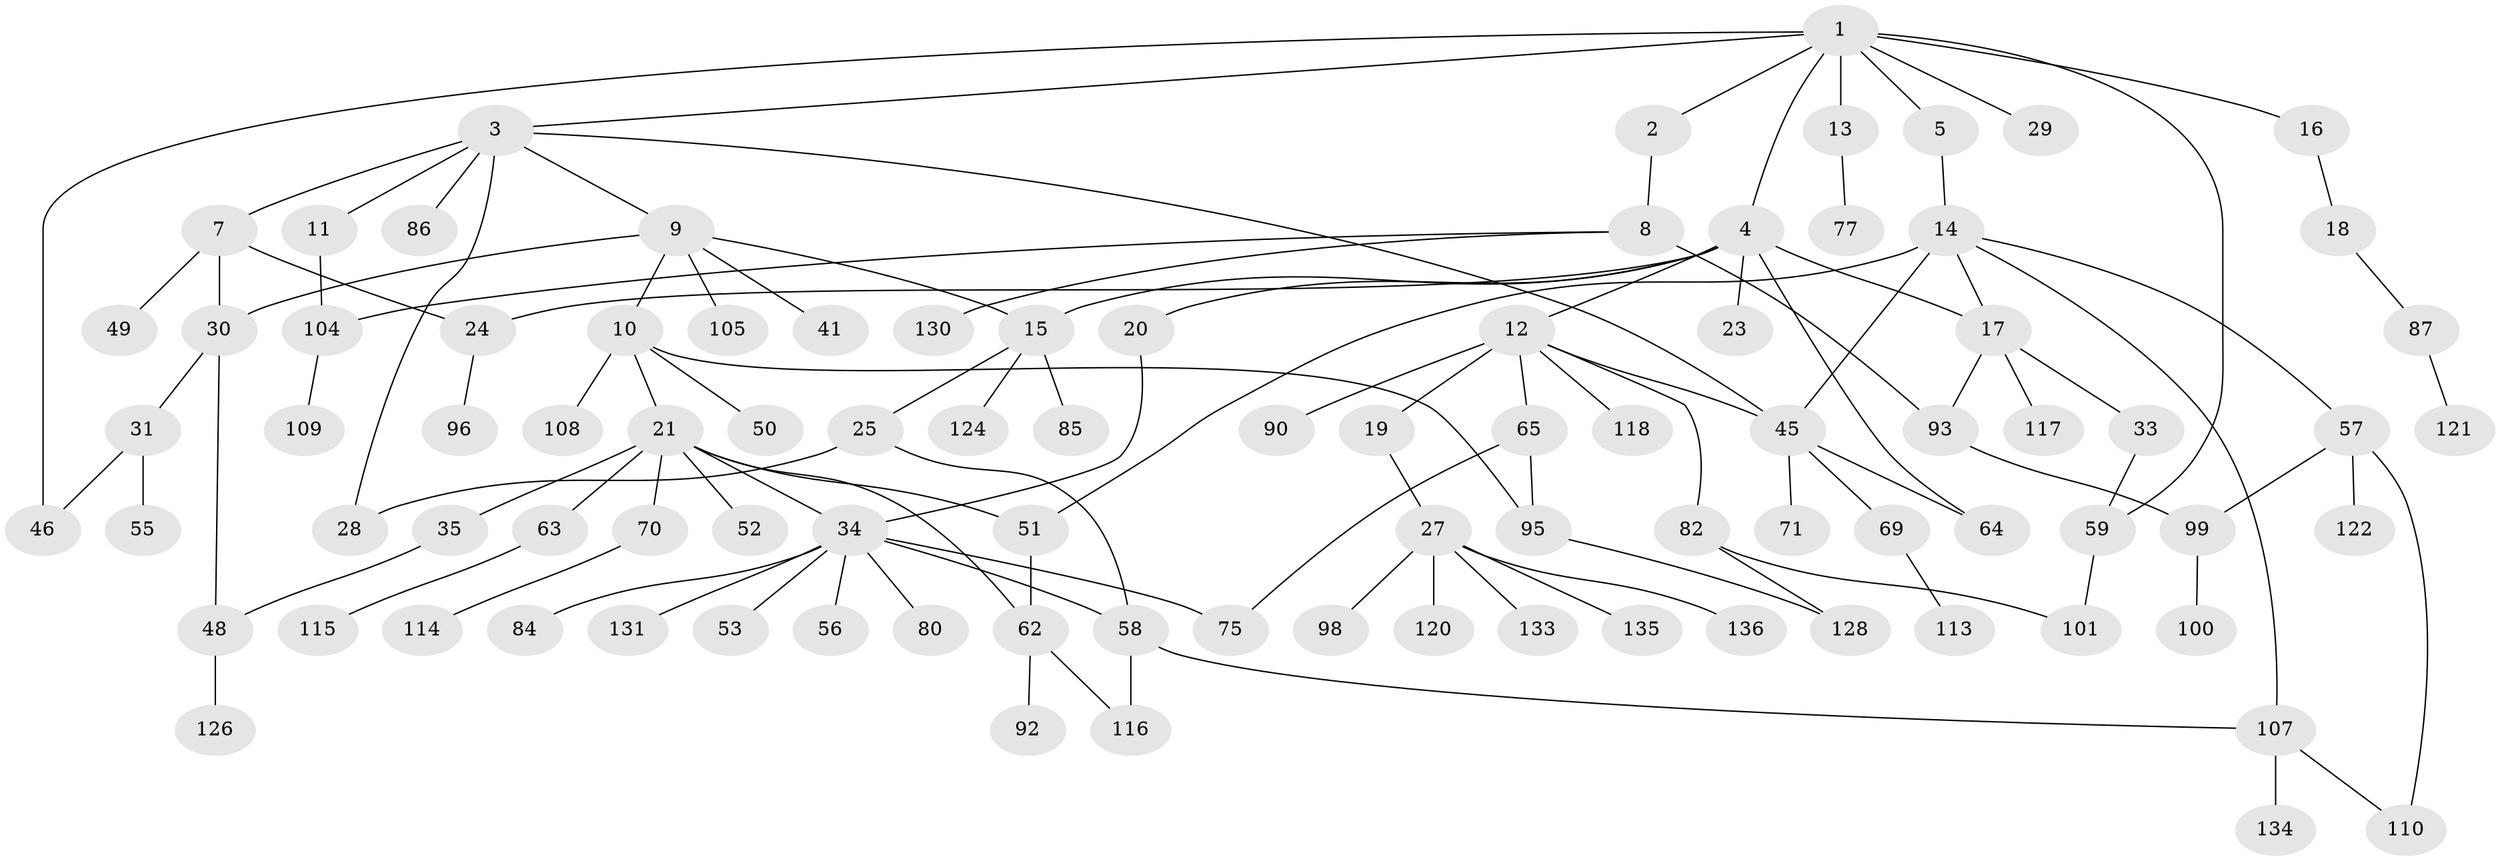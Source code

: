 // original degree distribution, {7: 0.014705882352941176, 2: 0.2867647058823529, 6: 0.022058823529411766, 4: 0.10294117647058823, 5: 0.07352941176470588, 3: 0.1323529411764706, 1: 0.36764705882352944}
// Generated by graph-tools (version 1.1) at 2025/10/02/27/25 16:10:50]
// undirected, 93 vertices, 117 edges
graph export_dot {
graph [start="1"]
  node [color=gray90,style=filled];
  1 [super="+6"];
  2;
  3 [super="+44"];
  4 [super="+43"];
  5;
  7 [super="+32"];
  8 [super="+40"];
  9 [super="+68"];
  10 [super="+91"];
  11;
  12 [super="+42"];
  13 [super="+54"];
  14 [super="+36"];
  15 [super="+76"];
  16;
  17 [super="+22"];
  18 [super="+38"];
  19 [super="+78"];
  20 [super="+73"];
  21 [super="+39"];
  23;
  24 [super="+81"];
  25 [super="+26"];
  27 [super="+47"];
  28;
  29 [super="+97"];
  30;
  31 [super="+61"];
  33;
  34 [super="+37"];
  35 [super="+88"];
  41;
  45 [super="+60"];
  46 [super="+67"];
  48 [super="+79"];
  49;
  50;
  51 [super="+74"];
  52;
  53;
  55 [super="+89"];
  56;
  57 [super="+94"];
  58 [super="+66"];
  59 [super="+106"];
  62 [super="+112"];
  63 [super="+83"];
  64;
  65 [super="+72"];
  69;
  70;
  71;
  75;
  77 [super="+111"];
  80;
  82 [super="+119"];
  84;
  85;
  86;
  87;
  90;
  92;
  93 [super="+103"];
  95 [super="+127"];
  96;
  98 [super="+102"];
  99 [super="+123"];
  100;
  101;
  104 [super="+132"];
  105;
  107 [super="+125"];
  108;
  109;
  110 [super="+129"];
  113;
  114;
  115;
  116;
  117;
  118;
  120;
  121;
  122;
  124;
  126;
  128;
  130;
  131;
  133;
  134;
  135;
  136;
  1 -- 2;
  1 -- 3;
  1 -- 4;
  1 -- 5;
  1 -- 13;
  1 -- 46;
  1 -- 16;
  1 -- 59;
  1 -- 29;
  2 -- 8;
  3 -- 7;
  3 -- 9;
  3 -- 11;
  3 -- 28;
  3 -- 86;
  3 -- 45;
  4 -- 12;
  4 -- 17;
  4 -- 20;
  4 -- 23;
  4 -- 15;
  4 -- 24;
  4 -- 64;
  5 -- 14;
  7 -- 24;
  7 -- 30;
  7 -- 49;
  8 -- 130;
  8 -- 93;
  8 -- 104;
  9 -- 10;
  9 -- 15;
  9 -- 41;
  9 -- 30;
  9 -- 105;
  10 -- 21;
  10 -- 50;
  10 -- 108;
  10 -- 95;
  11 -- 104;
  12 -- 19;
  12 -- 90;
  12 -- 118;
  12 -- 65;
  12 -- 82;
  12 -- 45;
  13 -- 77;
  14 -- 57;
  14 -- 107;
  14 -- 17;
  14 -- 51;
  14 -- 45;
  15 -- 25;
  15 -- 85;
  15 -- 124;
  16 -- 18;
  17 -- 117;
  17 -- 93;
  17 -- 33;
  18 -- 87;
  19 -- 27;
  20 -- 34;
  21 -- 34;
  21 -- 35;
  21 -- 51;
  21 -- 52;
  21 -- 70;
  21 -- 62;
  21 -- 63;
  24 -- 96;
  25 -- 28;
  25 -- 58;
  27 -- 136;
  27 -- 98;
  27 -- 133;
  27 -- 135;
  27 -- 120;
  30 -- 31;
  30 -- 48;
  31 -- 46;
  31 -- 55;
  33 -- 59;
  34 -- 131;
  34 -- 75;
  34 -- 80;
  34 -- 84;
  34 -- 53;
  34 -- 56;
  34 -- 58;
  35 -- 48;
  45 -- 71;
  45 -- 64;
  45 -- 69;
  48 -- 126;
  51 -- 62;
  57 -- 122;
  57 -- 110;
  57 -- 99;
  58 -- 107;
  58 -- 116;
  59 -- 101;
  62 -- 92;
  62 -- 116;
  63 -- 115;
  65 -- 75;
  65 -- 95;
  69 -- 113;
  70 -- 114;
  82 -- 128;
  82 -- 101;
  87 -- 121;
  93 -- 99;
  95 -- 128;
  99 -- 100;
  104 -- 109;
  107 -- 110;
  107 -- 134;
}
